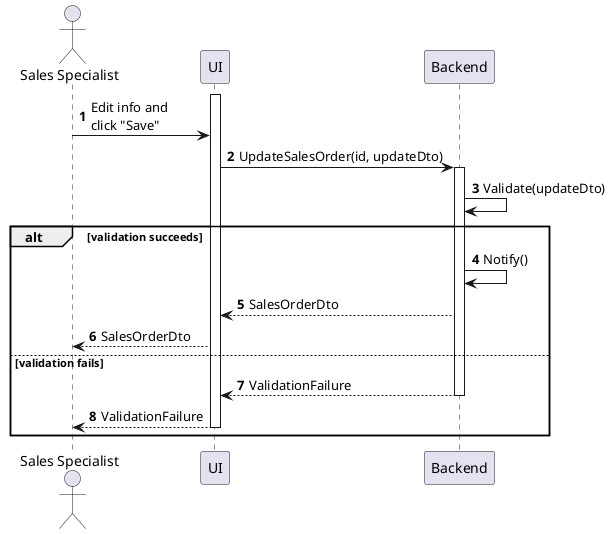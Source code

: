 @startuml sales-order-update
autonumber

actor "Sales Specialist" as a
participant UI as f
participant Backend as b

activate f
a -> f : Edit info and\nclick "Save"
f -> b : UpdateSalesOrder(id, updateDto)
activate b
b -> b : Validate(updateDto)

alt validation succeeds
    b -> b : Notify()
    b --> f : SalesOrderDto
    f --> a : SalesOrderDto
else validation fails
    return ValidationFailure
    f --> a : ValidationFailure
    deactivate f
end
@enduml